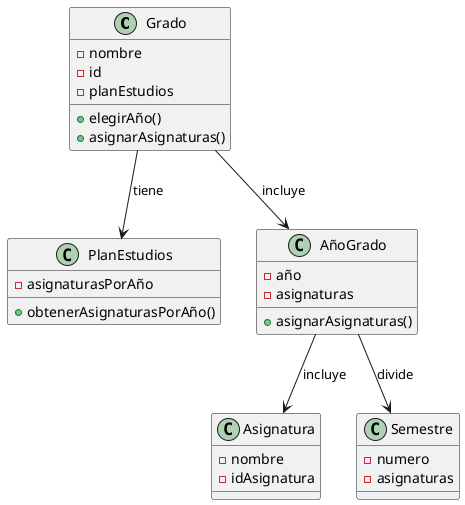 @startuml

class Grado {
    - nombre
    - id
    - planEstudios
    + elegirAño()
    + asignarAsignaturas()
}

class PlanEstudios {
    - asignaturasPorAño 
    + obtenerAsignaturasPorAño()
}

class Asignatura {
    - nombre
    - idAsignatura
}

class AñoGrado {
    - año
    - asignaturas
    + asignarAsignaturas()
}

class Semestre {
    - numero
    - asignaturas
}

Grado --> PlanEstudios : tiene
Grado --> AñoGrado : incluye
AñoGrado  -->  Asignatura : incluye
AñoGrado --> Semestre : divide

@enduml
